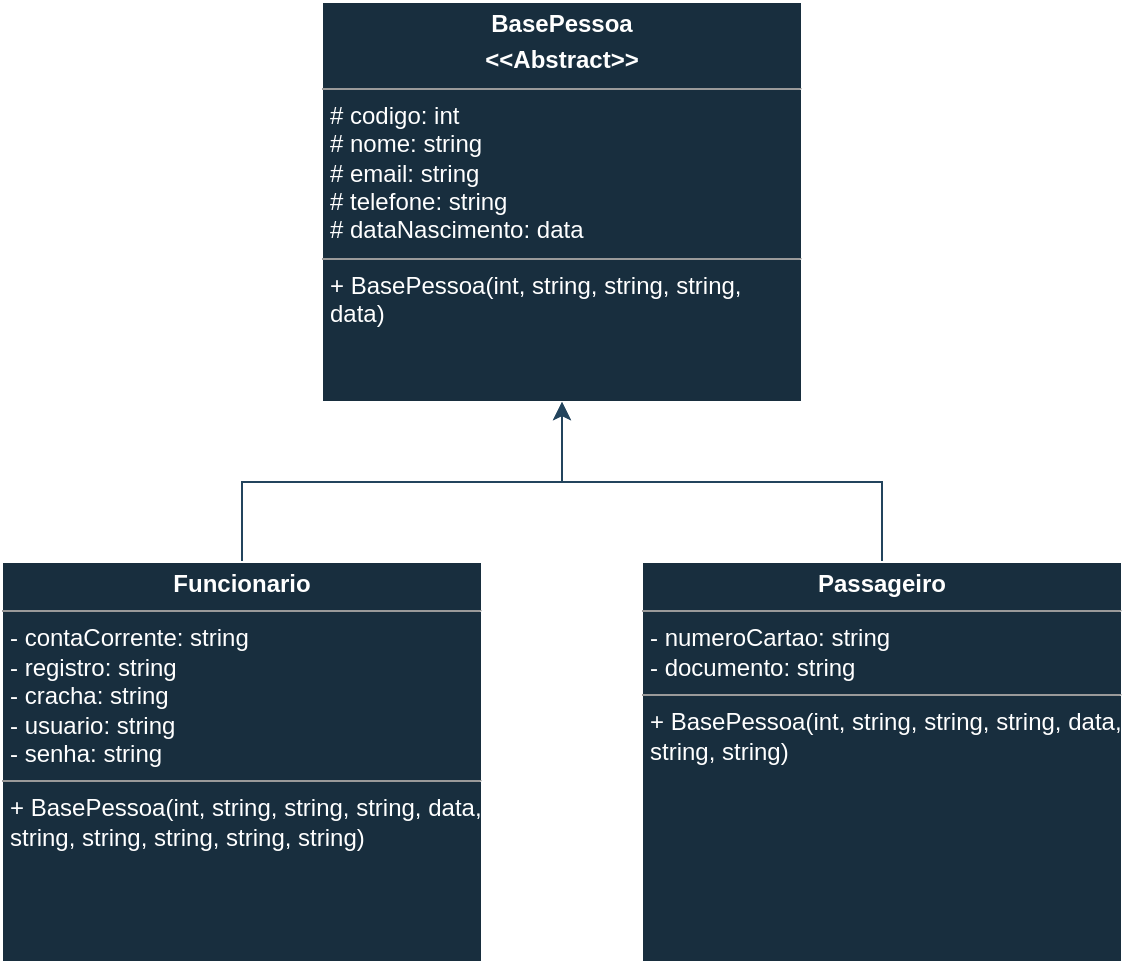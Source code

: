 <mxfile version="21.7.2" type="device">
  <diagram name="Page-1" id="HCYSiPhODKRM5SZ9uaWm">
    <mxGraphModel dx="1417" dy="630" grid="1" gridSize="10" guides="1" tooltips="1" connect="1" arrows="1" fold="1" page="1" pageScale="1" pageWidth="2336" pageHeight="1654" math="0" shadow="0">
      <root>
        <mxCell id="0" />
        <mxCell id="1" parent="0" />
        <mxCell id="hFDgIuNO2WxmwXJw9EmA-4" value="&lt;p style=&quot;margin:0px;margin-top:4px;text-align:center;&quot;&gt;&lt;b&gt;BasePessoa&lt;/b&gt;&lt;/p&gt;&lt;p style=&quot;margin:0px;margin-top:4px;text-align:center;&quot;&gt;&lt;b&gt;&amp;lt;&amp;lt;Abstract&amp;gt;&amp;gt;&lt;/b&gt;&lt;/p&gt;&lt;hr size=&quot;1&quot;&gt;&lt;p style=&quot;border-color: var(--border-color); margin: 0px 0px 0px 4px;&quot;&gt;# codigo: int&lt;/p&gt;&lt;p style=&quot;margin:0px;margin-left:4px;&quot;&gt;&lt;span style=&quot;background-color: initial;&quot;&gt;# nome: string&lt;/span&gt;&lt;br&gt;&lt;/p&gt;&lt;p style=&quot;margin:0px;margin-left:4px;&quot;&gt;# email: string&lt;/p&gt;&lt;p style=&quot;margin:0px;margin-left:4px;&quot;&gt;# telefone: string&lt;/p&gt;&lt;p style=&quot;margin:0px;margin-left:4px;&quot;&gt;# dataNascimento: data&lt;/p&gt;&lt;hr size=&quot;1&quot;&gt;&lt;p style=&quot;margin:0px;margin-left:4px;&quot;&gt;+ BasePessoa(int, string, string, string, data)&lt;/p&gt;" style="verticalAlign=top;align=left;overflow=fill;fontSize=12;fontFamily=Helvetica;html=1;whiteSpace=wrap;rounded=0;labelBackgroundColor=none;fillColor=#182E3E;strokeColor=#FFFFFF;fontColor=#FFFFFF;" parent="1" vertex="1">
          <mxGeometry x="920" y="420" width="240" height="200" as="geometry" />
        </mxCell>
        <mxCell id="hFDgIuNO2WxmwXJw9EmA-5" style="edgeStyle=orthogonalEdgeStyle;rounded=0;orthogonalLoop=1;jettySize=auto;html=1;entryX=0.5;entryY=1;entryDx=0;entryDy=0;labelBackgroundColor=none;strokeColor=#23445D;fontColor=default;" parent="1" source="hFDgIuNO2WxmwXJw9EmA-6" target="hFDgIuNO2WxmwXJw9EmA-4" edge="1">
          <mxGeometry relative="1" as="geometry" />
        </mxCell>
        <mxCell id="hFDgIuNO2WxmwXJw9EmA-6" value="&lt;p style=&quot;margin:0px;margin-top:4px;text-align:center;&quot;&gt;&lt;b&gt;Funcionario&lt;/b&gt;&lt;/p&gt;&lt;hr size=&quot;1&quot;&gt;&lt;p style=&quot;margin:0px;margin-left:4px;&quot;&gt;&lt;span style=&quot;background-color: initial;&quot;&gt;- contaCorrente: string&lt;/span&gt;&lt;br&gt;&lt;/p&gt;&lt;p style=&quot;margin:0px;margin-left:4px;&quot;&gt;- registro: string&lt;/p&gt;&lt;p style=&quot;margin:0px;margin-left:4px;&quot;&gt;- cracha: string&lt;/p&gt;&lt;p style=&quot;margin:0px;margin-left:4px;&quot;&gt;- usuario: string&lt;/p&gt;&lt;p style=&quot;margin:0px;margin-left:4px;&quot;&gt;- senha: string&lt;/p&gt;&lt;hr size=&quot;1&quot;&gt;&lt;p style=&quot;margin:0px;margin-left:4px;&quot;&gt;+ BasePessoa(int, string, string, string, data, string, string, string, string, string)&lt;br&gt;&lt;/p&gt;" style="verticalAlign=top;align=left;overflow=fill;fontSize=12;fontFamily=Helvetica;html=1;whiteSpace=wrap;rounded=0;labelBackgroundColor=none;fillColor=#182E3E;strokeColor=#FFFFFF;fontColor=#FFFFFF;" parent="1" vertex="1">
          <mxGeometry x="760" y="700" width="240" height="200" as="geometry" />
        </mxCell>
        <mxCell id="hFDgIuNO2WxmwXJw9EmA-7" style="edgeStyle=orthogonalEdgeStyle;rounded=0;orthogonalLoop=1;jettySize=auto;html=1;entryX=0.5;entryY=1;entryDx=0;entryDy=0;labelBackgroundColor=none;strokeColor=#23445D;fontColor=default;" parent="1" source="hFDgIuNO2WxmwXJw9EmA-8" target="hFDgIuNO2WxmwXJw9EmA-4" edge="1">
          <mxGeometry relative="1" as="geometry" />
        </mxCell>
        <mxCell id="hFDgIuNO2WxmwXJw9EmA-8" value="&lt;p style=&quot;margin:0px;margin-top:4px;text-align:center;&quot;&gt;&lt;b&gt;Passageiro&lt;/b&gt;&lt;/p&gt;&lt;hr size=&quot;1&quot;&gt;&lt;p style=&quot;margin:0px;margin-left:4px;&quot;&gt;- numeroCartao: string&lt;/p&gt;&lt;p style=&quot;margin:0px;margin-left:4px;&quot;&gt;- documento: string&lt;/p&gt;&lt;hr size=&quot;1&quot;&gt;&lt;p style=&quot;margin:0px;margin-left:4px;&quot;&gt;+ BasePessoa(int, string, string, string, data, string, string)&lt;br&gt;&lt;/p&gt;" style="verticalAlign=top;align=left;overflow=fill;fontSize=12;fontFamily=Helvetica;html=1;whiteSpace=wrap;rounded=0;labelBackgroundColor=none;fillColor=#182E3E;strokeColor=#FFFFFF;fontColor=#FFFFFF;" parent="1" vertex="1">
          <mxGeometry x="1080" y="700" width="240" height="200" as="geometry" />
        </mxCell>
      </root>
    </mxGraphModel>
  </diagram>
</mxfile>
